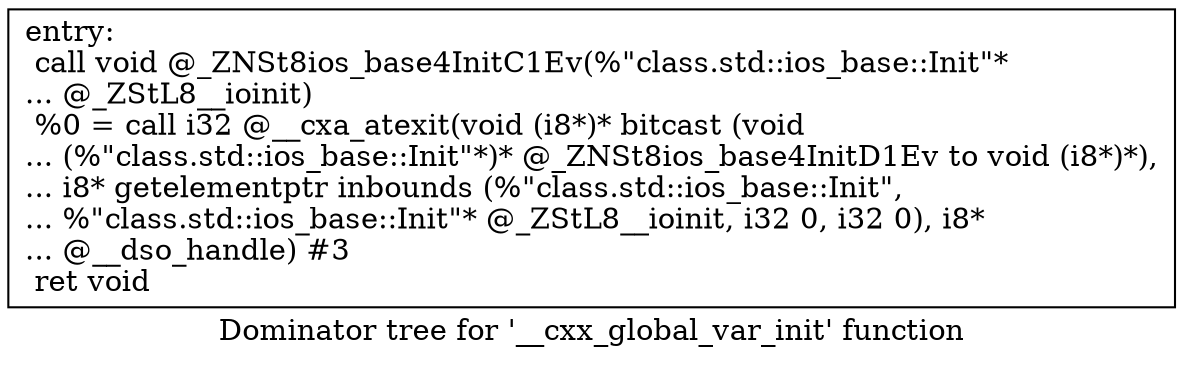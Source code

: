 digraph "Dominator tree for '__cxx_global_var_init' function" {
	label="Dominator tree for '__cxx_global_var_init' function";

	Node0x1e4b1a0 [shape=record,label="{entry:\l  call void @_ZNSt8ios_base4InitC1Ev(%\"class.std::ios_base::Init\"*\l... @_ZStL8__ioinit)\l  %0 = call i32 @__cxa_atexit(void (i8*)* bitcast (void\l... (%\"class.std::ios_base::Init\"*)* @_ZNSt8ios_base4InitD1Ev to void (i8*)*),\l... i8* getelementptr inbounds (%\"class.std::ios_base::Init\",\l... %\"class.std::ios_base::Init\"* @_ZStL8__ioinit, i32 0, i32 0), i8*\l... @__dso_handle) #3\l  ret void\l}"];
}

